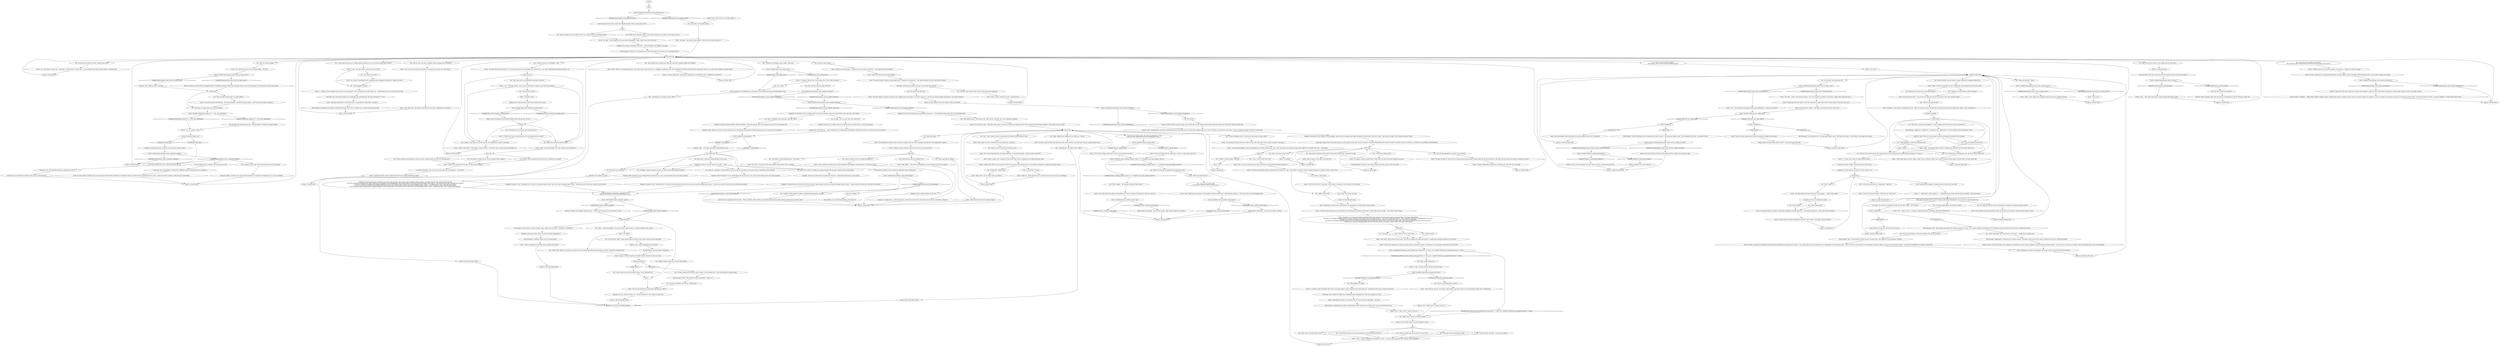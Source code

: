 # KINEEMA / SYLVIE
# Your wildly successful phone call to Sylvie Malaiika.
# ==================================================
digraph G {
	  0 [label="START"];
	  1 [label="input"];
	  2 [label="Volition: Ouch.... That's like twenty points of pride-damage right there, buddy."];
	  3 [label="Jump to: [suicide hub]"];
	  4 [label="Sylvie: \"It almost looked like you pawned it, but believe me, I did *not* ask.\" She sighs."];
	  5 [label="Volition: Relax. You'll find them sooner or later -- this will just take some time."];
	  6 [label="Inland Empire: Interesting... you still have to find it, however."];
	  7 [label="Sylvie: IsKimHere()"];
	  8 [label="IsKimHere()", shape=diamond];
	  9 [label="!(IsKimHere())", shape=diamond];
	  10 [label="Empathy: Think you can do that, Lieutenant Love?\nThink you can do that, Lieutenant Double-Yefreitor Love?"];
	  11 [label="Empathy: You have to *act*, Lieutenant Love. You have to calm that hysteric down, tell it you've got everything under control -- then go and have a little boys' talk with Garte himself."];
	  12 [label="Empathy: You can hear resentment in her tone -- she's not thrilled to be talking to you again."];
	  13 [label="why_hub"];
	  14 [label="called the police hub"];
	  15 [label="You: \"Let me get this straight, you ignored the law to save your own skin?\""];
	  16 [label="Sylvie: \"Yes... I know, it's just...\" She takes a deep breath before continuing. \"Was there anything else?\""];
	  17 [label="You: \"I got a hunch your love life is about to take a *very* pleasant turn.\""];
	  18 [label="You: Uh, okay... but I'm a guy. Sure it isn't about me?"];
	  19 [label="You: \"And what? What did I do?\""];
	  20 [label="Sylvie: \"Okay, officer...\" Her voice is withdrawing as if she's moving away from the speaker."];
	  21 [label="Esprit de Corps: An angry cop refusing to face his demons and taking his frustration out on others -- just a badge and a gun away from those he's manhandling. A fast burning candle -- that's the side you just exposed to the lieutenant. He doesn't judge, has seen it too many times all ready -- you both have probably, but he takes a mental note."];
	  22 [label="Authority: Yeah, I think she got it. Good job!"];
	  23 [label="Jump to: [SYLVIE HUB]"];
	  24 [label="You: \"But... when I spoke to Garte it seemed like he thought you left because of *him*.\""];
	  25 [label="Sylvie: \"And *then* I had to deal with your toilet. The one you clogged with *police documents*, causing water damage downstairs in the kitchen.\""];
	  26 [label="Sylvie: \"I... dammit, I don't remember what I did to your damn papers! I don't remember every little thing I do...\" Resentment gives way to concern in her voice."];
	  27 [label="Perception (Hearing): \"God, why can't you just mind your own business...\" she mutters."];
	  28 [label="Sylvie: \"To hell with that song...\""];
	  29 [label="Reaction Speed: If she used to work in the Whirling-in-Rags, then you must have met her."];
	  30 [label="Sylvie: \"Oh, all sorts of things. Some disco, rock too. So much disco and rock...\""];
	  31 [label="failure talk hub"];
	  32 [label="Sylvie: \"No. What?\""];
	  33 [label="You: \"Was I singing... \"The Smallest Church In Saint-Saëns\"?\""];
	  34 [label="You: \"But why *didn't* you call? Didn't a corpse behind your workplace bother you?\""];
	  35 [label="Sylvie: \"No, sorry... I don't.\" She clears her throat. \"Not a lot of people have phones around here. Copper thieves take the wires...\""];
	  36 [label="Empathy: Some poor sod was trying to eat his pudding, while you were screaming, spit flying, imitating the *mercy shot* right next to him... Spat some in his food, I don't think he touched it after..."];
	  37 [label="Sylvie: Her voice reappears from the static: \"That's wonderful, really. Maybe you should keep pursuing that hobby. Maybe it would calm you down a little.\""];
	  38 [label="Sylvie: \"No, I don't know. It wasn't me...\" She gulps. \"I haven't been out there since... I was terrified of the stench and the corpse.\" She falls silent."];
	  39 [label="Esprit de Corps: Words are not necessary to feel the lieutenant's discontent for the situation."];
	  40 [label="Sylvie: \"I've had sailors fighting, Union guys grabbing my ass, kids stealing booze. Once a guy was glued to the karaoke machine every night for two months. But *you*...\" She pauses."];
	  41 [label="Sylvie: You hear a sigh of relief on the other end of the radio. Wordless, the call breaks. Then the already familiar voice:"];
	  42 [label="Jump to: [SYLVIE HUB]"];
	  43 [label="You: \"You mean me? You needed to get away from *me*?\""];
	  44 [label="Sylvie: \"Especially when there's a hurricane loose. It's *your* fault for losing them -- not mine.\""];
	  45 [label="You: Yeah. She's a woman. Probably just playing hardball with the goods. Women are just transactional."];
	  46 [label="love failure hub"];
	  47 [label="skua hub"];
	  48 [label="You: \"This doesn't sound anything like me, I love birds!\""];
	  49 [label="You: \"Go on. I want to know what I did.\""];
	  50 [label="SYLVIE HUB"];
	  51 [label="You: \"It's a little late for tears, isn't it? Should have used them to summon the police earlier.\""];
	  52 [label="Sylvie: \"Oh... no, I haven't, sorry.\""];
	  53 [label="Reaction Speed: That came so fast you can't but wonder what else would she be good at."];
	  54 [label="Drama: Oh, those again? I have been trying to wean you off them."];
	  55 [label="Sylvie: \"You don't live here, you *don't* understand. Squealing is frowned upon here -- everything is dealt with... well, by the Union. Internally.\""];
	  56 [label="Sylvie: Variable[\"plaza.kineema_sylvie_composure_uniform\"]"];
	  57 [label="Variable[\"plaza.kineema_sylvie_composure_uniform\"]", shape=diamond];
	  58 [label="!(Variable[\"plaza.kineema_sylvie_composure_uniform\"])", shape=diamond];
	  59 [label="You: Kim doesn't have a *uniform* and he seems real to me."];
	  60 [label="Sylvie: Variable[\"plaza.kineema_sylvie_esprit_youruniform\"]"];
	  61 [label="Variable[\"plaza.kineema_sylvie_esprit_youruniform\"]", shape=diamond];
	  62 [label="!(Variable[\"plaza.kineema_sylvie_esprit_youruniform\"])", shape=diamond];
	  63 [label="Sylvie: \"I... dammit, I don't remember what I did to your damn papers! I don't remember every little thing I do.\" Resentment gives way to concern in her voice."];
	  64 [label="Sylvie: There's no reply from the other end of the line."];
	  65 [label="Sylvie: \"I, ugh... the ones I had to wrench out of your toilet?\""];
	  66 [label="Sylvie: Variable[\"tc.rank_known\"]"];
	  67 [label="Variable[\"tc.rank_known\"]", shape=diamond];
	  68 [label="!(Variable[\"tc.rank_known\"])", shape=diamond];
	  69 [label="You: \"Sorry. Sorry about the song.\""];
	  70 [label="Sylvie: CheckItem(\"music_smallest_church_tape\")"];
	  71 [label="CheckItem(\"music_smallest_church_tape\")", shape=diamond];
	  72 [label="!(CheckItem(\"music_smallest_church_tape\"))", shape=diamond];
	  73 [label="Empathy: Of course. So much more love. But now -- react!"];
	  74 [label="Sylvie: \"All sorts of things. The OO. Some disco, rock too. So much disco and rock...\""];
	  75 [label="You: \"Hello, this is the police calling. I have some questions for you about your last days at work.\""];
	  76 [label="You: \"It's okay, things happen. Not really your fault.\""];
	  77 [label="Sylvie: \"Please, no. Not this again -- everyone saw your 'cool gun', detective...\" She sounds beyond exacerbated."];
	  78 [label="You: \"Maybe you can help me identify this one particular song...\""];
	  79 [label="Sylvie: Variable[\"plaza.kineema_sylvie_reaction\"]"];
	  80 [label="Variable[\"plaza.kineema_sylvie_reaction\"]", shape=diamond];
	  81 [label="!(Variable[\"plaza.kineema_sylvie_reaction\"])", shape=diamond];
	  82 [label="You: \"Wait, how did you first learn I'm a police officer?\""];
	  83 [label="Sylvie: \"Yes, well...\" The static on the radio suggests Sylvie doesn't have a comment."];
	  84 [label="Sylvie: \"I am sorry about that.\" She doesn't sound like she's actually that sorry. \"Anything else, detective?\""];
	  85 [label="You: \"Okay. Did you leave because of Garte?\""];
	  86 [label="Sylvie: \"Maybe, I don't know...\" She seems to relax a little bit. \"I just know I have to take some time off right now.\""];
	  87 [label="You: \"Sylvie? I believe we've met before. This is me, a detective from the Whirling-in-Rags!\""];
	  88 [label="Sylvie: IsKimHere()"];
	  89 [label="IsKimHere()", shape=diamond];
	  90 [label="!(IsKimHere())", shape=diamond];
	  91 [label="Sylvie: \"You have to ask someone else. There are thousands of people in Martinaise.\""];
	  92 [label="Kim Kitsuragi: \"Seems like Klaasje wasn't lying when she said it was her.\" The lieutenant makes a note. \"This corroborates her story -- she made the call.\""];
	  93 [label="Inland Empire: Something in you wants to immediately *forget* about this. As if there was a reason you threw them away."];
	  94 [label="Sylvie: Variable[\"XP.sylvie_named_song\"]"];
	  95 [label="Variable[\"XP.sylvie_named_song\"]", shape=diamond];
	  96 [label="!(Variable[\"XP.sylvie_named_song\"])", shape=diamond];
	  97 [label="You: \"This sounds like me alright.\""];
	  98 [label="You: \"I am truly sorry for everything, Sylvie.\""];
	  99 [label="You: \"Girl, just loosen up a little... Don't you ever party?\""];
	  100 [label="Jump to: [called the police hub]"];
	  101 [label="Sylvie: You can almost hear the girl getting smaller on the other end of the line, until she almost drowns in static."];
	  102 [label="Sylvie: \"Mhmh.\""];
	  103 [label="You: \"Actually, I don't want to know. I don't want to know what happened.\""];
	  104 [label="You: Off of what?"];
	  105 [label="You: \"I must have had some sort of official police documents on me. Do you know where they could be?\""];
	  106 [label="You: \"Okay, I understand.\""];
	  107 [label="You: \"Sorry, I don't know what came over me, I just lost it -- I might have an anger issue.\""];
	  108 [label="Composure: Yes, you absolutely should. It's awful that you lost it."];
	  109 [label="Empathy: There's genuine sadness in her voice."];
	  110 [label="Sylvie: \"'We Go On' by the OO.\" She sighs. \"I can't listen to it anymore, you've turned it into a parody.\""];
	  111 [label="Sylvie: \"You mean why did I leave the bar?\" You can hear her tense up on the other side. \"Honestly, I'm... not really comfortable discussing it with you, sir.\""];
	  112 [label="Volition: Don't be paranoid, she's obviously talking about someone else, not you."];
	  113 [label="Sylvie: \"Sorry about that.\" She doesn't sound like she's too sorry. \"Anything else, detective?\""];
	  114 [label="Jump to: [SYLVIE HUB]"];
	  115 [label="Sylvie: CheckItem(\"music_smallest_church_tape\")"];
	  116 [label="CheckItem(\"music_smallest_church_tape\")", shape=diamond];
	  117 [label="!(CheckItem(\"music_smallest_church_tape\"))", shape=diamond];
	  118 [label="SYLVIE"];
	  119 [label="You: \"So you're telling me that *I* was the one who made you want to quit?\""];
	  120 [label="You: \"I meant us. You should have called *the police*.\""];
	  121 [label="Sylvie: \"Yeah, go on.\""];
	  122 [label="You: \"You quit your job at the Whirling -- why?\""];
	  123 [label="Reaction Speed: Baseball? Ring-a-bell Quiz Shows? Catching keys in the air? Petting an angry cat?"];
	  124 [label="You: \"Why would I threaten to kill myself?! I mean, look at this world, I would love to stay!\""];
	  125 [label="You: Not my uniform too! God, I should really look into that."];
	  126 [label="Sylvie: \"I didn't know *what* to say to him later. Then you came and destroyed the place. So I left without explaining. I should have told him maybe...\""];
	  127 [label="You: \"I can tell him.\" (Accept.)"];
	  128 [label="lasthub"];
	  129 [label="Sylvie: \"I won't even *mention* you waving your gun around, harassing customers, *threatening* to sing karaoke, threatening to kill yourself...\""];
	  130 [label="Volition: I wouldn't be so sure, detective."];
	  131 [label="Jump to: [You: \"\"Okay, I get it. I wasn't a very go...\"]"];
	  132 [label="You: I'm happy to help, but maybe I could do so without all this internalized misogyny?"];
	  133 [label="Rhetoric: God -- what is happening in your HEAD?!"];
	  134 [label="You: \"You said I was singing. What did I sing? I'm looking for a song...\"\n\"What else did I sing beside the OO? I'm looking for a song...\""];
	  135 [label="Sylvie: \"I do hope so. Please don't call me again. Bye.\" She's ready to hang up."];
	  136 [label="Sylvie: \"The stuffed bird. The great skua. You threw it against the wall, while screaming 'fuck that bird' and laughing like a maniac.\""];
	  137 [label="Sylvie: \"I bet.\""];
	  138 [label="Sylvie: \"And then you screamed something incomprehensible about churches and the scent of apricots and aquariums.\" She takes a deep breath.\n\"And then you screamed something about how you're actually a 'real cool guy' and no one understands it... 'One of the coolest guys there is'. *The* coolest guy in Jamrock. Something about disco too...\"\n\"And then you screamed something about being the most boring person alive and how everyone leaves you 'cause you're just so *booooring*.\"\n\"And then you screamed something about how you are a piece of shit human being and why does anyone even let you work as a police man -- that you'd fire yourself, but you can't even do that...\"\n\"And then you screamed something about the end of all times and how everyone is a piece of shit.\" She takes a deep breath."];
	  139 [label="Sylvie: \"Okay...\" She's calmer now. Probably because the focus has shifted elsewhere."];
	  140 [label="Empathy: No, you're The Guy  -- you're Lieutenant Love, matchmaker extraordinaire! Help the poor girl out, lest she turns into a *spinster*!"];
	  141 [label="Sylvie: \"The other people who live around here. Local people. I... I didn't want trouble... \""];
	  142 [label="Jump to: [called the police hub]"];
	  143 [label="Jump to: [SYLVIE HUB]"];
	  144 [label="Sylvie: There is silence on the other end of the line."];
	  145 [label="You: \"Right, thank you for talking with me. Take care.\" [Leave.]"];
	  146 [label="You: \"Didn't he cross a line when he asked you out?\""];
	  147 [label="Electrochemistry: There is *no* resentment in her tone. She wants you to ask her out. No question about it."];
	  148 [label="Sylvie: \"Yes. You put *something* there. Causing bad water damage in the kitchen. I think it was that.\""];
	  149 [label="Empathy: That's where *you* step in. You're Lieutenant Love, matchmaker extraordinaire! Help the poor girl out, lest she turns into a *spinster*."];
	  150 [label="You: \"Daddy is going to take you on his lap, little darling.\""];
	  151 [label="Empathy: You have to *act*, Lieutenant Love. You have to calm that hysteric girl down, tell her you've got everything under control -- and then go and have a little boys' talk with the man himself."];
	  152 [label="Electrochemistry: Big Big Poppa is happening."];
	  153 [label="Sylvie: Variable[\"whirling.kim_badge_lie\"] == true  and  IsKimHere()"];
	  154 [label="Variable[\"whirling.kim_badge_lie\"] == true  and  IsKimHere()", shape=diamond];
	  155 [label="!(Variable[\"whirling.kim_badge_lie\"] == true  and  IsKimHere())", shape=diamond];
	  156 [label="Sylvie: \"Oh, right...\" She recognizes your voice almost immediately. \"Hello, officer, what can I do for you?\""];
	  157 [label="You: \"Bitch bird got what was coming to her.\""];
	  158 [label="You: \"I see. Don't worry about it, I understand.\" (Back off.)"];
	  159 [label="Sylvie: Variable[\"plaza.kineema_made_sylvie_cry_like_a_boss\"]"];
	  160 [label="Variable[\"plaza.kineema_made_sylvie_cry_like_a_boss\"]", shape=diamond];
	  161 [label="!(Variable[\"plaza.kineema_made_sylvie_cry_like_a_boss\"])", shape=diamond];
	  162 [label="Jump to: [SYLVIE HUB]"];
	  163 [label="You: \"Hey, Sylvie, it's the police again.\""];
	  164 [label="You: \"Actually, I think I might be a birdie. A birdwatching enthusiast, you know.\""];
	  165 [label="Authority: Crackling static... more static and yes, more of that sweet static. The violence of your words is obviously scaring her."];
	  166 [label="You: \"Do you know how my paperwork ended up in the trash container behind the Whirling?\""];
	  167 [label="You: \"You got your methods, I got mine lieutenant. Now let me do my job.\""];
	  168 [label="Sylvie: Breathing on the other end suggests that Sylvie is still on the line. She heard everything."];
	  169 [label="Kim Kitsuragi: \"Fine.\" The lieutenant clenches his jaw. \"But know that I don't approve of such gratuitous volatility.\""];
	  170 [label="You: \"Huh, I don't even know what to say...\""];
	  171 [label="Sylvie: Variable[\"plaza.kineema_sylvie_already_know_paperwork\"] == false  and  Variable[\"TASK.find_your_paperwork_done\"] == false"];
	  172 [label="Variable[\"plaza.kineema_sylvie_already_know_paperwork\"] == false  and  Variable[\"TASK.find_your_paperwork_done\"] == false", shape=diamond];
	  173 [label="!(Variable[\"plaza.kineema_sylvie_already_know_paperwork\"] == false  and  Variable[\"TASK.find_your_paperwork_done\"] == false)", shape=diamond];
	  174 [label="Sylvie: Variable[\"XP.detect_compromized_skillset\"]"];
	  175 [label="Variable[\"XP.detect_compromized_skillset\"]", shape=diamond];
	  176 [label="!(Variable[\"XP.detect_compromized_skillset\"])", shape=diamond];
	  177 [label="You: \"Ah yes, *that* paperwork. I found it.\""];
	  178 [label="Sylvie: \"Good. Then it's not lost.\" She seems a little relieved. \"Just don't throw it in the toilet again. Toilets don't work like that.\""];
	  179 [label="Sylvie: \"Yes, I'm sure. Every time we talk about it I'm going to be *more* sure I don't know.\""];
	  180 [label="You: Oh my god, not a spinster!"];
	  181 [label="You: Stop! That's Lieutenant Double-Yefreitor Love for you."];
	  182 [label="You: \"I think I got everything I need, thanks.\" [End call.]"];
	  183 [label="You: \"Right. Was that all?\""];
	  185 [label="Sylvie: Variable[\"plaza.kineema_made_sylvie_cry_like_a_boss\"]"];
	  186 [label="Variable[\"plaza.kineema_made_sylvie_cry_like_a_boss\"]", shape=diamond];
	  187 [label="!(Variable[\"plaza.kineema_made_sylvie_cry_like_a_boss\"])", shape=diamond];
	  188 [label="You: \"Have you seen my badge?\""];
	  189 [label="You: \"Have you seen my gun?\""];
	  190 [label="You: Wait, why does she seem angry with you?"];
	  191 [label="You: Variable[\"plaza.kineema_sylvie_empathy_redcheck\"]"];
	  192 [label="Variable[\"plaza.kineema_sylvie_empathy_redcheck\"]", shape=diamond];
	  193 [label="!(Variable[\"plaza.kineema_sylvie_empathy_redcheck\"])", shape=diamond];
	  194 [label="Jump to: [Untitled hub]"];
	  195 [label="Sylvie: Variable[\"plaza.kineema_sylvie_greeting_done\"]"];
	  196 [label="Variable[\"plaza.kineema_sylvie_greeting_done\"]", shape=diamond];
	  197 [label="!(Variable[\"plaza.kineema_sylvie_greeting_done\"])", shape=diamond];
	  198 [label="Sylvie: \"You were waving it around in everyone's face, begging them to describe it. You said it 'calms you'. And then you started making suicide jokes. It got pretty *graphic*.\""];
	  199 [label="Composure: Real policemen have uniforms too, by the way. Where's yours?"];
	  200 [label="unionisthelaw"];
	  201 [label="You: \"Wait, Kim,\" (Lower your microphone.) \"Is she speaking truth? The Union is the law around here?\""];
	  202 [label="You: I'm going to let it slide. I don't need answers for every little thing."];
	  203 [label="Esprit de Corps: There are officers who wear the signature Perseus Black uniforms to the highest ranks in the RCM and end up buried in them as well -- others do it more *casually*. Looks like you're one of them."];
	  204 [label="Sylvie: \"I, ugh... the ones I had to wrench out of your toilet.\""];
	  205 [label="Jump to: [The actual Radio HUB]"];
	  206 [label="You: Am I, though?"];
	  207 [label="Sylvie: Variable[\"whirling.klaasje_drama_white_success_volition_activated\"]"];
	  208 [label="Variable[\"whirling.klaasje_drama_white_success_volition_activated\"]", shape=diamond];
	  209 [label="!(Variable[\"whirling.klaasje_drama_white_success_volition_activated\"])", shape=diamond];
	  210 [label="Volition: Are you *sure* lieutenant? For some reason, you have a little doubt about that..."];
	  211 [label="Half Light: She's worried she might have accidentally done something bad. Then she remembers it's *you*."];
	  212 [label="Empathy: What misogyny? I'm just telling things the way they are. Can't a man be honest in his *own head* anymore?"];
	  213 [label="Sylvie: \"Yes. That's the one you liked to sing along to the *most*. The later it got the more *that one* came on.\""];
	  214 [label="You: \"Wait, before you go... You're mad at me, right? Tell me, what did I do? I can't remember anything.\""];
	  215 [label="Sylvie: \"Well... You were worse than all of them. Honestly, you were getting borderline aggressive.\""];
	  216 [label="Sylvie: \"Even about little things, like not turning down the volume at 3 AM. I even *liked* one of those songs you kept listening to on repeat. No more. I hate it now.\""];
	  217 [label="Sylvie: \"Then there was your room. Your *project*, an experiment to see how bad it can get in there.\""];
	  218 [label="Sylvie: \"I tried to send the cleaner, but you wouldn't let me. Threatened to 'make me understand'. I had no idea what you meant -- and I *don't* want to know.\""];
	  219 [label="Sylvie: \"No, not me.\""];
	  220 [label="You: \"I showed you my gun? When did it happen?\""];
	  221 [label="Empathy: Yes. You have obviously done something to upset her -- at the Whirling-in-Rags, when she was still working there."];
	  222 [label="You: Yeah, it's definitely some other guy, a guy like *Garte*."];
	  223 [label="Antics hub"];
	  224 [label="Untitled hub"];
	  225 [label="suicide hub"];
	  226 [label="Sylvie: \"Okay.\" She obviously doesn't want to challenge your authority. You feel *much* better now."];
	  227 [label="Jump to: [called the police hub]"];
	  228 [label="Suggestion: You think you hear a sliver of accusation in her words."];
	  229 [label="You: \"That's it? That's not so bad.\""];
	  230 [label="Sylvie: \"Wait, really? No, this is absolutely not true. I like Garte, I really do.\""];
	  231 [label="Sylvie: IsKimHere()"];
	  232 [label="IsKimHere()", shape=diamond];
	  233 [label="!(IsKimHere())", shape=diamond];
	  234 [label="You: \"He told me he asked you out. Are you saying it didn't happen?\""];
	  235 [label="Sylvie: CheckItem(\"jacket_rcm\")"];
	  236 [label="CheckItem(\"jacket_rcm\")", shape=diamond];
	  237 [label="!(CheckItem(\"jacket_rcm\"))", shape=diamond];
	  238 [label="Sylvie: Variable[\"plaza.kineema_sylvie_birdwatching\"]"];
	  239 [label="Variable[\"plaza.kineema_sylvie_birdwatching\"]", shape=diamond];
	  240 [label="!(Variable[\"plaza.kineema_sylvie_birdwatching\"])", shape=diamond];
	  241 [label="Inland Empire: Something in you wants to immediately *forget* about this. As if there was a reason you threw them away."];
	  242 [label="Logic: Why not?"];
	  243 [label="You: \"You and Garte, right? A little trouble under the sheets? Say no more, papa's got this. Big Poppa.\""];
	  244 [label="You: \"What skua thing?\""];
	  245 [label="You: \"Why do I always end up screwing everything up?\""];
	  246 [label="You: \"Was it you who called the police?\"\n(Test Klaasje's story.) \"Was it you who called the police?\""];
	  247 [label="You: \"I see. Maybe there's something else you can tell me about?\" (Back off.)"];
	  248 [label="Empathy: You know women and their constant *problems*. Yack yack nag nag. How's one supposed to get *the love* going like that?"];
	  249 [label="Sylvie: \"You told me back in the Whirling... you told *everybody*. And showed us your badge... I don't need to hear about it anymore.\""];
	  250 [label="Sylvie: \"It was a pretty bird, there since I started working in the Whirling. I really liked her. We called her Scotty...\""];
	  251 [label="You: \"Wait, why aren't you comfortable discussing it with me?\""];
	  252 [label="You: \"Alright, I won't push you on this. Are you ever coming back to work?\" (Conclude.)"];
	  253 [label="Sylvie: \"*Please* don't bring Garte into this, it's none of your business!\""];
	  254 [label="You: \"Sounds intense.\""];
	  255 [label="hub_hub"];
	  256 [label="Logic: Seems like Klaasje wasn't lying when she said she made the call. This corroborates."];
	  257 [label="Jump to: [called the police hub]"];
	  258 [label="Drama: She iseth the fairest of them all. The ugliness of lies wouldst never escape her lips!"];
	  259 [label="Sylvie: IsTHCPresent(\"radical_feminist_agenda\")"];
	  260 [label="IsTHCPresent(\"radical_feminist_agenda\")", shape=diamond];
	  261 [label="!(IsTHCPresent(\"radical_feminist_agenda\"))", shape=diamond];
	  262 [label="Sylvie: \"No, you really weren't. You were simply the worst.\""];
	  263 [label="You: \"I was trying to show you the world of tomorrow. The Great Panic at The End.\""];
	  264 [label="You: \"Tell me, why *exactly* did you let a corpse hang in your own backyard for weeks instead of calling us?\" (Push on.)"];
	  265 [label="Esprit de Corps: It feels like you haven't worn yours in a long-long time."];
	  266 [label="Sylvie: \"Sad? I think the one you mean is \"The Smallest Church in Saint-Saëns\". Butchered that right up...\" Her voice carries a tone of disappointment."];
	  267 [label="Empathy: Her voice is resigned and weak."];
	  268 [label="Drama: You know, when you put your gun, your *actual* gun, on your temple and pretend to shoot your brains out? Off of that. People don't like that."];
	  269 [label="Rhetoric: Hm, I remember this. You were screaming things like \"My brains are all over the walls, painting them red. I won't be seeing it, cause these are my brains. I can't see without my brains!\" Very nice visuals there."];
	  270 [label="Jump to: [suicide hub]"];
	  271 [label="You: \"Sylvie, don't be afraid of that pig. You have to stand up for yourself!\""];
	  272 [label="Sylvie: \"I already said I don't want to talk about this! You're messing everything up again!\""];
	  273 [label="Sylvie: There's a pause. You can almost see her on the other side, the telephone cord coiled around her index."];
	  274 [label="Authority: Garbage!"];
	  275 [label="Jump to: [called the police hub]"];
	  276 [label="You: \"I put them in my toilet?\""];
	  277 [label="Empathy: Not a spinster, my god!"];
	  278 [label="Empathy: What *deranged*? I'm just telling things the way they are. Can't a man even be honest in his *own head* anymore?"];
	  279 [label="You: \"Khm...\" (To the microphone.) \"Are you still there, kiddo? Listen... I've got everything under control.\""];
	  280 [label="Sylvie: \"Oh god.\" The static appears to breathe heavily. \"Please just stay out of my li...\""];
	  281 [label="You: \"Hey, do you want to grab a cup of coffee with me some time?\""];
	  282 [label="Jump to: [called the police hub]"];
	  283 [label="Sylvie: \"No...\" You can hear her regaining control in the background. \"I honestly don't know.\""];
	  284 [label="Sylvie: \"Uniform? I never saw you in any uniform, you had your... *things* on. The disco things.\""];
	  285 [label="Sylvie: Variable[\"plaza.kineema_sylvie_empathy_redcheck\"]"];
	  286 [label="Variable[\"plaza.kineema_sylvie_empathy_redcheck\"]", shape=diamond];
	  287 [label="!(Variable[\"plaza.kineema_sylvie_empathy_redcheck\"])", shape=diamond];
	  288 [label="Sylvie: IsKimHere()"];
	  289 [label="IsKimHere()", shape=diamond];
	  290 [label="!(IsKimHere())", shape=diamond];
	  291 [label="Alice: \"Call was terminated by the other party. Anything else, officer?\""];
	  292 [label="You: Yes, what would she be good at?"];
	  293 [label="Half Light: The fucking nerves on her?! Trying to hide behind WEAKNESS. You're a GOD. An angry but JUST God."];
	  294 [label="Sylvie: \"No, please, no more suicide threats! Thank *god* you don't have that stupid gun anymore...\""];
	  295 [label="Kim Kitsuragi: \"Apparently so. Please do try to control yourself.\" The anger is gone from his eyes and it's almost as if his voice is softer than before."];
	  296 [label="Half Light: She's worried she might have accidentally done something bad. Then she remembers it's *you*."];
	  297 [label="Jump to: [The actual Radio HUB]"];
	  298 [label="garte hub"];
	  299 [label="Sylvie: \"Especially when there's a hurricane loose. It's your fault for losing them -- not mine.\""];
	  300 [label="Jump to: [The actual Radio HUB]"];
	  301 [label="You: \"I'm sorry.\""];
	  302 [label="Sylvie: \"I think you said it had been *giving you shit ever since you got there*.\""];
	  303 [label="Sylvie: \"Didn't seem like you had fun doing it though.\""];
	  304 [label="You: \"I think I've heard enough.\" (Back off.)"];
	  305 [label="Jump to: [Antics hub]"];
	  306 [label="Sylvie: \"I... I didn't know I had to report it... I... I thought someone would take him down eventually...\" Her voice breaks."];
	  307 [label="You: \"I've got a hunch your love life is about to take a *very* pleasant turn.\" (Give the lieutenant a knowing wink.)"];
	  308 [label="Kim Kitsuragi: \"What?\" The lieutenant raises his shoulders. \"What is it?\""];
	  309 [label="Empathy: No. She doesn't have a problem with you. It must be someone *else* she's angry about. Some other guy... like *Garte*."];
	  310 [label="Sylvie: \"You know...\" She seems to be looking for words. \"What the Union says, goes. People listen to them and they take care of their own, which is, like, everyone here.\""];
	  311 [label="Rhetoric: This exact conversation has happened before. Establishing authority before this young girl seems to have been important to you in the past. Don't go there again."];
	  312 [label="Esprit de Corps: Cop with an anger issue, underpaid, overworked and on the verge of collapse in both personal and professional life -- that's more of a rule than an exception. And the lieutenant knows this. He understands."];
	  313 [label="Alice: \"Anything else I can help you with, officer?\""];
	  314 [label="Jump to: [SYLVIE HUB]"];
	  315 [label="Jump to: [SYLVIE HUB]"];
	  316 [label="You: \"Are you *sure* you don't remember where the paperwork I flushed is?\""];
	  317 [label="Electrochemistry: Nothing's wrong, it's just *sssssexuality*."];
	  318 [label="Authority: Khm... Correction: Lieutenant Double-Yefreitor Love."];
	  319 [label="You: \"Okay, I get it. I wasn't a very good tenant.\""];
	  320 [label="You: \"Well, you're the worst tavern wench I've ever seen!\""];
	  321 [label="Empathy: No, don't push her. It sounds as if she's about to cry."];
	  322 [label="Sylvie: \"You do?\" She sounds relieved. \"What else can I do for you?\""];
	  323 [label="Sylvie: \"No idea. All I know is, next you were waving around money instead. Saying things like 'Big bucks cannot lie' and 'Guns can't buy money, but money can always buy guns'.\""];
	  324 [label="You: \"Have you seen my police man uniform?\"\n\"Hey, I found my patrol cloak earlier, but have you seen my police man uniform?\""];
	  325 [label="Empathy: Trust me, you wouldn't want to be *the guy* here. You know how it is. Yack yack nag nag."];
	  326 [label="Sylvie: \"Oh, great.\" She doesn't sound thrilled. \"What else do you need, detective?\""];
	  327 [label="Composure: He's in plainclothes. Voluntarily. It's different from not knowing where your uniform is."];
	  328 [label="Sylvie: \"Great.\" There's relief in her voice. \"Anything else?\""];
	  329 [label="Sylvie: \"Well.\" There's an uncomfortable pause. \"You tried to jam it down the toilet, sir, clogging it completely. After I had *unclogged* the toilet and retrieved the paperwork I threw it out in the trash, thinking you didn't need it.\""];
	  330 [label="Sylvie: \"No, I was actually flattered, I've always liked him. It was just bad timing... with the corpse and all that.\""];
	  331 [label="Jump to: [Antics hub]"];
	  332 [label="Sylvie: \"I *really* don't want to talk about this. Let's just forget about this, okay?\""];
	  333 [label="Authority: Push her *further*. Show her the error of her ways."];
	  334 [label="Encyclopedia: Or a cop with brain damage. One of the two."];
	  335 [label="Rhetoric: Whatever this Empathy failure tells you -- *don't* take the quest. It's not wonderful, it's ugly."];
	  336 [label="Alice: \"Anything else I can help you with, officer?\""];
	  337 [label="You: \"Bye, Sylvie.\""];
	  338 [label="Untitled hub"];
	  339 [label="You: (Yell:) \"I'M A GOD. YOU REPORT TO ME, NOT TO THE UNION -- IS IT CLEAR?\""];
	  340 [label="Sylvie: Variable[\"plaza.kineema_sylvie_drama_suicidejokes\"]"];
	  341 [label="Variable[\"plaza.kineema_sylvie_drama_suicidejokes\"]", shape=diamond];
	  342 [label="!(Variable[\"plaza.kineema_sylvie_drama_suicidejokes\"])", shape=diamond];
	  343 [label="You: \"Do you know who put the victim's clothes in the trash?\""];
	  344 [label="You: \"*I* am the authority around here.\""];
	  345 [label="Sylvie: You hear static. Her chin rub against the receiver. Then: \"Please, I just didn't want any trouble.\""];
	  346 [label="Sylvie: \"People don't have the money to have the cables put in again. They use the Union's phone or the one on the coast.\""];
	  347 [label="Conceptualization: There are *way* more inventive ways than a gun to leave this world."];
	  348 [label="Alice: \"Call was terminated by the other party. Anything else, officer?\""];
	  349 [label="Jump to: [SYLVIE HUB]"];
	  350 [label="You: \"What does this Union have to do with anything?\""];
	  351 [label="You: \"Okay. I don't know what to say.\""];
	  352 [label="Empathy: Oh yeah. My point exactly. You know how they are -- transactional and hysteric. Loony broads."];
	  353 [label="Jump to: [Antics hub]"];
	  354 [label="Sylvie: \"I don't know what to tell you, officer. I didn't call you, because I didn't want to get in trouble with the others, with the Union. I'm sorry about that.\""];
	  355 [label="Sylvie: \"I... I didn't want to get in trouble with the others...\""];
	  356 [label="Jump to: [called the police hub]"];
	  357 [label="Sylvie: \"Yes, I know who you are. You're a police officer... *the law*.\""];
	  358 [label="Sylvie: \"You were trying to *impress* some people with it. Everyone was eating and...\" She stops hesitantly, not sure if she should continue."];
	  359 [label="Jump to: [Antics hub]"];
	  360 [label="You: \"What do you mean by that?\""];
	  361 [label="Kim Kitsuragi: \"Legally, no. In reality, yes.\" He looks around. \"Martinaise is *de facto* policed by the Dockworkers' Union.\""];
	  362 [label="You: \"Wait -- police documents?\""];
	  363 [label="Esprit de Corps: \"Goddamn...\" officer Michel 'Elfboy' Williams speaks to himself. His partner, Sundance Fischer, looks at the patrol uniform he's wearing -- then at an identical suit framed on the wall. It's blue and covered in dust. \"Let's get the fuck out of here,\" he turns to Williams, \"he hasn't been here in days.\""];
	  364 [label="You: \"What happened to them?\""];
	  365 [label="You: \"Understood.\" (Refuse task)"];
	  366 [label="Sylvie: \"Okay, but... please don't mess it up. Please don't take out your gun or something.\""];
	  367 [label="Half Light: Sounds like it's going to be bad. Do you really want to know?"];
	  368 [label="Sylvie: Variable[\"plaza.sylvie_exited_once\"]"];
	  369 [label="Variable[\"plaza.sylvie_exited_once\"]", shape=diamond];
	  370 [label="!(Variable[\"plaza.sylvie_exited_once\"])", shape=diamond];
	  371 [label="Sylvie: Variable[\"TASK.who_was_caller_done\"]"];
	  372 [label="Variable[\"TASK.who_was_caller_done\"]", shape=diamond];
	  373 [label="!(Variable[\"TASK.who_was_caller_done\"])", shape=diamond];
	  374 [label="Jump to: [You: \"\"Okay, I get it. I wasn't a very go...\"]"];
	  375 [label="Empathy: It's *on*. The Love Quest is on -- too late everyone! It's *on*. Take it to Garte now!"];
	  376 [label="Sylvie: \"Me neither.\""];
	  377 [label="You: Please no. I don't want to say any of those things. (Refuse the Love Quest -- although it's *wonderful*.)"];
	  378 [label="Empathy: You're just a gimp. What, you want to be more *empathetic*?"];
	  379 [label="Jump to: [Antics hub]"];
	  380 [label="You: \"My badge is missing. Have you seen it anywhere?\""];
	  381 [label="Jump to: [SYLVIE HUB]"];
	  382 [label="Sylvie: \"...\""];
	  383 [label="You: \"You'll see, lieutenant. You will see.\" (Wink again.)"];
	  384 [label="Sylvie: \"Which one would that be?\""];
	  385 [label="Half Light: People tried to back away from you or even slip out of the door, but you screamed: I AM THE GODDAMNED LAW AND YOU HAVE TO LISTEN TO ME, YOU ARE ALL SUSPECTS IN A MURDER INVESTIGATION!"];
	  386 [label="You: \"Yes, but what happened to my gun?\" (Just conclude.)"];
	  387 [label="You: \"What trouble?!\""];
	  388 [label="Composure: Right. It's better to not ask too many questions, lest people start thinking you're a *cop* or something."];
	  389 [label="Jump to: [The actual Radio HUB]"];
	  390 [label="Sylvie: \"I, uh...\" The static wavers. \"Let's just say I left because I needed to get away from someone.\""];
	  391 [label="Sylvie: Variable[\"plaza.sylvie_empathy_accusation_hint\"]"];
	  392 [label="Variable[\"plaza.sylvie_empathy_accusation_hint\"]", shape=diamond];
	  393 [label="!(Variable[\"plaza.sylvie_empathy_accusation_hint\"])", shape=diamond];
	  394 [label="Jump to: [SYLVIE HUB]"];
	  395 [label="Sylvie: \"Right. Well... Are we almost done now, officer?\""];
	  396 [label="Logic: So the Union has a phone -- and there's one further down the coast. Got it."];
	  397 [label="Inland Empire: Interesting... you still have to find a copy though. Before you can blast it."];
	  398 [label="Sylvie: Variable[\"TASK.find_your_paperwork_done\"]"];
	  399 [label="Variable[\"TASK.find_your_paperwork_done\"]", shape=diamond];
	  400 [label="!(Variable[\"TASK.find_your_paperwork_done\"])", shape=diamond];
	  401 [label="Empathy: You know what you've got to do. First you've got to calm her down, tell her you've got everything *under control* -- then go and have a little boys' talk with Garte himself."];
	  402 [label="You: \"I know, baby, I know. It's just that you've got that sweet woman-child thing that makes men go *crazy*. Especially a man like Garte.\""];
	  403 [label="Jump to: [SYLVIE HUB]"];
	  404 [label="REACT"];
	  405 [label="You: \"Okay, next question.\" (Back.)"];
	  406 [label="Sylvie: \"What? Of course it bothered me! But I thought the Union already knew about the corpse.\""];
	  407 [label="Sylvie: \"No one calls the police.\" You can hear her adjust the receiver in her hand. \"The Union would get angry.\""];
	  408 [label="You: \"Looks like there's a limit to my authority then.\""];
	  409 [label="You: \"One that was really *sad*.\"\n\"One that was really sad, about a small church...?\""];
	  410 [label="Esprit de Corps: Somewhere in a dank rental apartment, two police officers stand in the dark. Trash and liquor bottles cover the floor. Things are not good."];
	  411 [label="Esprit de Corps: One of the men, trying not to slip on old newspapers, makes his way to the window and pulls the curtains apart. Roaches scatter as the light comes in."];
	  412 [label="You: \"Hold on, which song?\""];
	  413 [label="You: \"Get away from whom?\""];
	  414 [label="Sylvie: \"What?\" She stops abruptly. \"No, why would you even think that?!\""];
	  415 [label="Sylvie: \"Yes, obviously. You were the worst client I've ever seen. And I have seen *so many* assholes in this place...\""];
	  416 [label="Jump to: [called the police hub]"];
	  417 [label="You: \"So you do agree that quitting your job just because someone asked you out is an *overreaction*?\""];
	  418 [label="Kim Kitsuragi: \"It was someone else.\" The lieutenant makes a note. \"We'll find them sooner or later, officer. It just might take a while.\""];
	  419 [label="Encyclopedia: Rubbish! You're a green hat and feather totin' birdwatcher!"];
	  420 [label="You: \"What happened to them?\""];
	  421 [label="You: What am I, deranged? A woman doesn't have to be married. She doesn't even have to be in a relationship. Also, feminism."];
	  422 [label="Empathy: You have to intervene on behalf of Love! First calm her down, tell her you've got everything *under control* -- and then go have a boys' talk with Garte himself.\nYou have to intervene on behalf of the Ethnic Nation of Love (Equally of Sun and Lightning)! First calm her down, tell her you've got everything *under control* -- and then go have a boys' talk with Garte himself.\nYou have to intervene on behalf of the People's Republic of Love! First calm her down, tell her you've got everything *under control* -- and then go have a boys' talk with Garte himself.\nYou have to intervene on behalf of the International Lovetary Fund! First calm her down, tell her you've got everything *under control* -- and then go have a boys' talk with Garte himself.\nYou have to intervene on behalf of the Combined Ministry of Love and Education! First calm her down, tell her you've got everything *under control* -- and then go have a boys' talk with Garte himself."];
	  423 [label="Sylvie: CheckItem(\"music_whirling_smallest_church\")  or  Variable[\"tc.sad_song_smallest_church\"]"];
	  424 [label="CheckItem(\"music_whirling_smallest_church\")  or  Variable[\"tc.sad_song_smallest_church\"]", shape=diamond];
	  425 [label="!(CheckItem(\"music_whirling_smallest_church\")  or  Variable[\"tc.sad_song_smallest_church\"])", shape=diamond];
	  426 [label="Kim Kitsuragi: The lieutenant goes pale. 'Missing badge?' he mouths to himself, silently."];
	  427 [label="Jump to: [You: \"\"Hey, Sylvie, it's the police again.\"\"]"];
	  428 [label="Sylvie: \"No, absolutely not.\""];
	  429 [label="Sylvie: \"I'm not mad, it's just...\" The static sighs again. \"You were so drunk and so emotional all the time, and then the *skua thing* happened. It just made me want to quit.\""];
	  430 [label="Sylvie: \"God, I... I knew I shouldn't have brought it up. Just... try not to call me again and let's pretend it never happened.\""];
	  431 [label="Sylvie: You hear the call breaking up on the other end of the radio and then the already familiar voice:"];
	  432 [label="You: \"Do you know who made that call?\""];
	  433 [label="Jump to: [SYLVIE HUB]"];
	  434 [label="You: \"What *others*?\""];
	  435 [label="You: \"I should have killed myself...\""];
	  436 [label="Kim Kitsuragi: \"Hey!\" The lieutenant interrupts with a flicker of anger in his eyes. \"If you cannot restrain yourself then I'll be handling the interviews from now on and you can quietly take notes.\""];
	  437 [label="Sylvie: Variable[\"plaza.kineema_made_sylvie_cry_like_a_boss\"]"];
	  438 [label="Variable[\"plaza.kineema_made_sylvie_cry_like_a_boss\"]", shape=diamond];
	  439 [label="!(Variable[\"plaza.kineema_made_sylvie_cry_like_a_boss\"])", shape=diamond];
	  440 [label="Sylvie: \"You know whom.\""];
	  7760201 [label="JUMP OUT to PLAZA / COUPRIS KINEEMA", shape=diamond];
	  0 -> 1
	  1 -> 195
	  2 -> 403
	  3 -> 225
	  4 -> 314
	  5 -> 227
	  6 -> 359
	  7 -> 8
	  7 -> 9
	  8 -> 92
	  9 -> 256
	  10 -> 259
	  11 -> 10
	  12 -> 147
	  13 -> 304
	  13 -> 49
	  14 -> 432
	  14 -> 34
	  14 -> 405
	  15 -> 306
	  16 -> 282
	  17 -> 382
	  18 -> 325
	  19 -> 198
	  20 -> 165
	  21 -> 168
	  22 -> 224
	  23 -> 50
	  24 -> 230
	  25 -> 129
	  26 -> 211
	  27 -> 272
	  28 -> 217
	  29 -> 118
	  30 -> 423
	  31 -> 377
	  31 -> 150
	  31 -> 279
	  32 -> 402
	  32 -> 243
	  33 -> 213
	  34 -> 406
	  35 -> 346
	  36 -> 385
	  37 -> 353
	  38 -> 23
	  39 -> 344
	  39 -> 264
	  39 -> 408
	  39 -> 247
	  40 -> 13
	  41 -> 313
	  42 -> 50
	  43 -> 332
	  44 -> 241
	  45 -> 352
	  46 -> 132
	  46 -> 421
	  46 -> 45
	  46 -> 180
	  46 -> 181
	  47 -> 48
	  47 -> 97
	  47 -> 157
	  47 -> 245
	  48 -> 83
	  49 -> 215
	  50 -> 324
	  50 -> 166
	  50 -> 105
	  50 -> 246
	  50 -> 343
	  50 -> 316
	  50 -> 281
	  50 -> 122
	  50 -> 182
	  50 -> 188
	  50 -> 189
	  51 -> 101
	  52 -> 235
	  53 -> 79
	  54 -> 340
	  55 -> 345
	  56 -> 57
	  56 -> 58
	  57 -> 202
	  57 -> 59
	  57 -> 125
	  58 -> 42
	  59 -> 327
	  60 -> 61
	  60 -> 62
	  61 -> 411
	  62 -> 162
	  63 -> 296
	  64 -> 416
	  65 -> 420
	  65 -> 276
	  66 -> 67
	  66 -> 68
	  67 -> 318
	  68 -> 46
	  69 -> 28
	  70 -> 72
	  70 -> 71
	  71 -> 359
	  72 -> 6
	  73 -> 132
	  73 -> 180
	  73 -> 45
	  73 -> 421
	  74 -> 423
	  75 -> 156
	  76 -> 16
	  77 -> 220
	  78 -> 384
	  79 -> 80
	  79 -> 81
	  80 -> 292
	  81 -> 2
	  82 -> 249
	  83 -> 419
	  84 -> 315
	  85 -> 414
	  86 -> 349
	  87 -> 156
	  88 -> 89
	  88 -> 90
	  89 -> 418
	  90 -> 91
	  91 -> 5
	  92 -> 207
	  93 -> 114
	  94 -> 96
	  94 -> 95
	  95 -> 30
	  96 -> 74
	  97 -> 303
	  98 -> 430
	  99 -> 430
	  100 -> 14
	  101 -> 282
	  102 -> 264
	  102 -> 247
	  103 -> 328
	  104 -> 268
	  105 -> 65
	  106 -> 55
	  107 -> 295
	  108 -> 265
	  109 -> 353
	  110 -> 69
	  110 -> 183
	  111 -> 242
	  112 -> 128
	  113 -> 114
	  114 -> 50
	  115 -> 116
	  115 -> 117
	  116 -> 359
	  117 -> 397
	  118 -> 75
	  118 -> 87
	  119 -> 415
	  120 -> 407
	  121 -> 433
	  122 -> 111
	  123 -> 403
	  124 -> 144
	  125 -> 108
	  126 -> 365
	  126 -> 127
	  127 -> 366
	  128 -> 43
	  128 -> 252
	  128 -> 85
	  129 -> 171
	  130 -> 275
	  131 -> 319
	  132 -> 212
	  133 -> 152
	  134 -> 94
	  135 -> 337
	  135 -> 190
	  136 -> 302
	  137 -> 305
	  138 -> 255
	  139 -> 433
	  140 -> 66
	  141 -> 267
	  142 -> 14
	  143 -> 50
	  144 -> 3
	  145 -> 41
	  146 -> 330
	  147 -> 50
	  148 -> 420
	  149 -> 66
	  150 -> 382
	  151 -> 10
	  152 -> 280
	  153 -> 154
	  153 -> 155
	  154 -> 426
	  155 -> 52
	  156 -> 12
	  157 -> 20
	  158 -> 322
	  159 -> 160
	  159 -> 161
	  160 -> 283
	  161 -> 35
	  162 -> 50
	  163 -> 326
	  164 -> 37
	  165 -> 353
	  166 -> 329
	  167 -> 169
	  168 -> 142
	  169 -> 21
	  170 -> 430
	  171 -> 172
	  171 -> 173
	  172 -> 362
	  173 -> 319
	  174 -> 176
	  174 -> 175
	  175 -> 130
	  176 -> 210
	  177 -> 178
	  178 -> 374
	  179 -> 113
	  180 -> 277
	  181 -> 73
	  182 -> 368
	  183 -> 217
	  185 -> 186
	  185 -> 187
	  186 -> 139
	  187 -> 121
	  188 -> 357
	  189 -> 77
	  190 -> 191
	  191 -> 192
	  191 -> 193
	  192 -> 285
	  193 -> 285
	  194 -> 338
	  195 -> 196
	  195 -> 197
	  196 -> 163
	  197 -> 29
	  198 -> 54
	  199 -> 56
	  200 -> 408
	  200 -> 264
	  200 -> 201
	  200 -> 247
	  200 -> 344
	  201 -> 361
	  202 -> 388
	  203 -> 381
	  204 -> 398
	  205 -> 7760201
	  206 -> 334
	  207 -> 208
	  207 -> 209
	  208 -> 174
	  209 -> 258
	  210 -> 275
	  211 -> 299
	  212 -> 11
	  213 -> 115
	  214 -> 429
	  215 -> 216
	  216 -> 412
	  216 -> 183
	  217 -> 218
	  218 -> 138
	  219 -> 14
	  220 -> 358
	  221 -> 214
	  222 -> 248
	  223 -> 134
	  223 -> 145
	  223 -> 244
	  223 -> 119
	  223 -> 24
	  224 -> 82
	  224 -> 380
	  225 -> 386
	  225 -> 435
	  225 -> 124
	  225 -> 351
	  226 -> 264
	  226 -> 247
	  227 -> 14
	  228 -> 391
	  229 -> 25
	  230 -> 146
	  231 -> 232
	  231 -> 233
	  232 -> 436
	  233 -> 64
	  234 -> 253
	  235 -> 236
	  235 -> 237
	  236 -> 42
	  237 -> 199
	  238 -> 240
	  238 -> 239
	  239 -> 164
	  239 -> 206
	  240 -> 353
	  241 -> 131
	  242 -> 251
	  242 -> 252
	  242 -> 85
	  243 -> 133
	  244 -> 136
	  245 -> 250
	  246 -> 219
	  247 -> 354
	  248 -> 149
	  249 -> 380
	  250 -> 109
	  251 -> 390
	  252 -> 86
	  253 -> 27
	  254 -> 25
	  255 -> 229
	  255 -> 301
	  255 -> 254
	  256 -> 257
	  257 -> 14
	  258 -> 275
	  259 -> 260
	  259 -> 261
	  260 -> 335
	  261 -> 31
	  262 -> 404
	  263 -> 430
	  264 -> 355
	  265 -> 381
	  266 -> 70
	  267 -> 106
	  267 -> 387
	  268 -> 269
	  269 -> 36
	  270 -> 225
	  271 -> 253
	  272 -> 394
	  273 -> 126
	  274 -> 200
	  275 -> 14
	  276 -> 148
	  277 -> 422
	  278 -> 151
	  279 -> 32
	  280 -> 288
	  281 -> 428
	  282 -> 14
	  283 -> 371
	  284 -> 410
	  285 -> 286
	  285 -> 287
	  286 -> 221
	  287 -> 309
	  288 -> 289
	  288 -> 290
	  289 -> 307
	  290 -> 17
	  291 -> 375
	  292 -> 123
	  293 -> 51
	  293 -> 339
	  293 -> 76
	  294 -> 347
	  295 -> 312
	  296 -> 44
	  297 -> 7760201
	  298 -> 417
	  298 -> 234
	  298 -> 271
	  299 -> 93
	  300 -> 7760201
	  301 -> 25
	  302 -> 47
	  303 -> 353
	  304 -> 137
	  305 -> 223
	  306 -> 293
	  307 -> 308
	  308 -> 383
	  309 -> 18
	  309 -> 222
	  310 -> 274
	  311 -> 224
	  312 -> 168
	  313 -> 297
	  314 -> 50
	  315 -> 50
	  316 -> 179
	  317 -> 348
	  318 -> 46
	  319 -> 262
	  320 -> 430
	  321 -> 338
	  322 -> 356
	  323 -> 4
	  324 -> 284
	  325 -> 140
	  326 -> 50
	  327 -> 203
	  328 -> 143
	  329 -> 84
	  330 -> 273
	  331 -> 223
	  332 -> 252
	  332 -> 85
	  333 -> 321
	  334 -> 353
	  335 -> 31
	  336 -> 205
	  337 -> 431
	  338 -> 434
	  338 -> 158
	  338 -> 15
	  339 -> 231
	  340 -> 341
	  340 -> 342
	  341 -> 104
	  342 -> 269
	  343 -> 38
	  344 -> 226
	  345 -> 194
	  346 -> 396
	  347 -> 270
	  348 -> 300
	  349 -> 50
	  350 -> 407
	  351 -> 376
	  352 -> 401
	  353 -> 223
	  354 -> 100
	  355 -> 333
	  356 -> 14
	  357 -> 437
	  358 -> 367
	  359 -> 223
	  360 -> 310
	  361 -> 39
	  362 -> 204
	  363 -> 162
	  364 -> 63
	  365 -> 395
	  366 -> 331
	  367 -> 19
	  367 -> 103
	  368 -> 369
	  368 -> 370
	  369 -> 431
	  370 -> 135
	  371 -> 372
	  371 -> 373
	  372 -> 7
	  373 -> 88
	  374 -> 319
	  375 -> 389
	  376 -> 3
	  377 -> 378
	  378 -> 317
	  379 -> 223
	  380 -> 153
	  381 -> 50
	  382 -> 291
	  383 -> 291
	  384 -> 409
	  385 -> 225
	  386 -> 323
	  387 -> 55
	  388 -> 381
	  389 -> 7760201
	  390 -> 252
	  390 -> 85
	  390 -> 413
	  391 -> 392
	  391 -> 393
	  392 -> 112
	  393 -> 128
	  394 -> 50
	  395 -> 331
	  396 -> 371
	  397 -> 359
	  398 -> 400
	  398 -> 399
	  399 -> 177
	  400 -> 364
	  401 -> 10
	  402 -> 280
	  403 -> 50
	  404 -> 320
	  404 -> 98
	  404 -> 99
	  404 -> 263
	  404 -> 170
	  405 -> 185
	  406 -> 120
	  406 -> 350
	  407 -> 360
	  408 -> 102
	  409 -> 266
	  410 -> 60
	  411 -> 363
	  412 -> 110
	  413 -> 440
	  414 -> 298
	  415 -> 40
	  416 -> 14
	  417 -> 253
	  418 -> 227
	  419 -> 238
	  420 -> 26
	  421 -> 278
	  422 -> 10
	  423 -> 424
	  423 -> 425
	  424 -> 33
	  425 -> 78
	  426 -> 52
	  427 -> 163
	  428 -> 53
	  429 -> 223
	  430 -> 379
	  431 -> 336
	  432 -> 159
	  433 -> 50
	  434 -> 141
	  435 -> 294
	  436 -> 107
	  436 -> 167
	  437 -> 438
	  437 -> 439
	  438 -> 22
	  439 -> 311
	  440 -> 228
}

